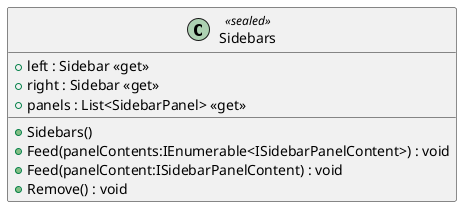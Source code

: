 @startuml
class Sidebars <<sealed>> {
    + Sidebars()
    + left : Sidebar <<get>>
    + right : Sidebar <<get>>
    + panels : List<SidebarPanel> <<get>>
    + Feed(panelContents:IEnumerable<ISidebarPanelContent>) : void
    + Feed(panelContent:ISidebarPanelContent) : void
    + Remove() : void
}
@enduml
